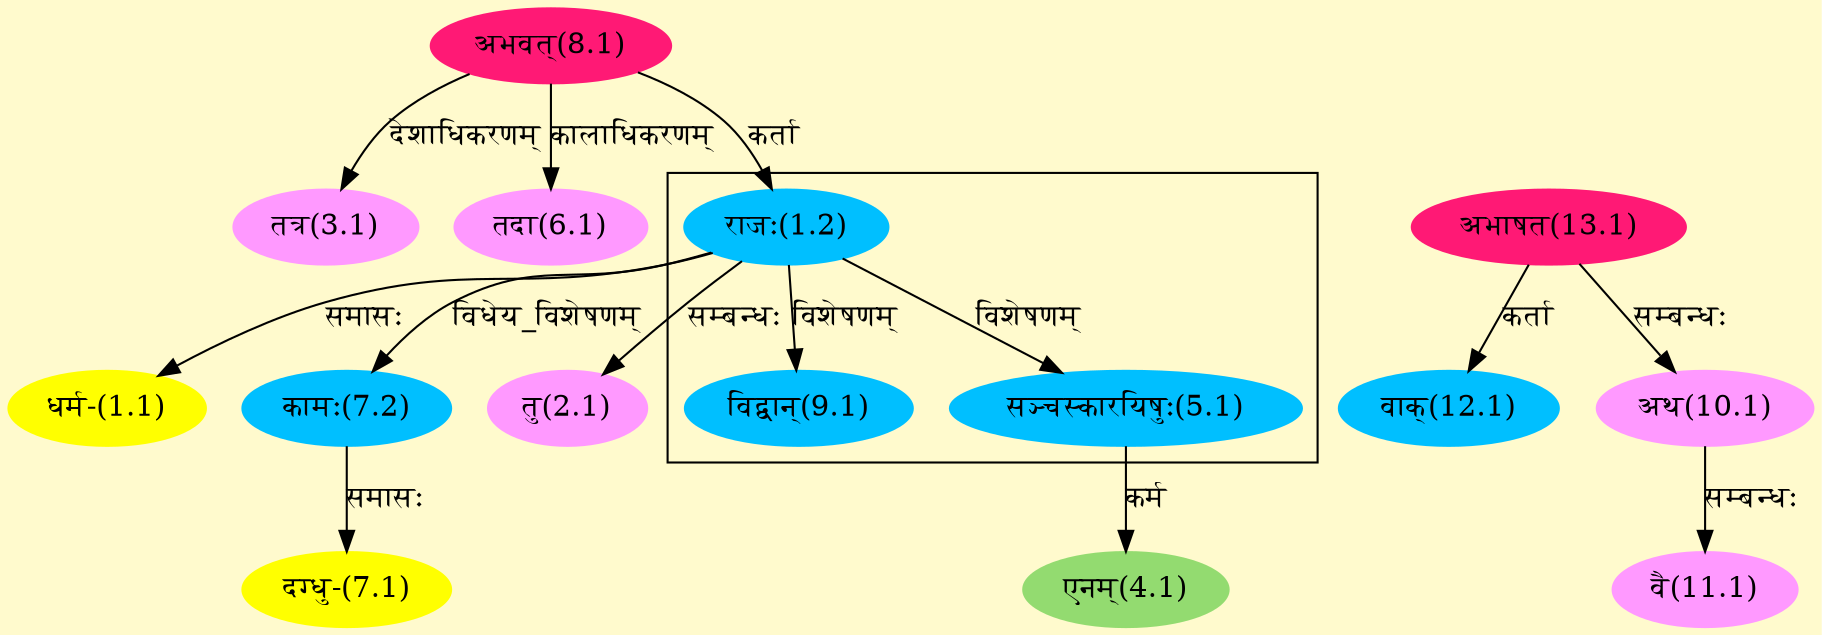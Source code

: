 digraph G{
rankdir=BT;
 compound=true;
 bgcolor="lemonchiffon1";

subgraph cluster_1{
Node5_1 [style=filled, color="#00BFFF" label = "सञ्चस्कारयिषुः(5.1)"]
Node1_2 [style=filled, color="#00BFFF" label = "राजः(1.2)"]
Node9_1 [style=filled, color="#00BFFF" label = "विद्वान्(9.1)"]

}
Node1_1 [style=filled, color="#FFFF00" label = "धर्म-(1.1)"]
Node1_2 [style=filled, color="#00BFFF" label = "राजः(1.2)"]
Node8_1 [style=filled, color="#FF1975" label = "अभवत्(8.1)"]
Node2_1 [style=filled, color="#FF99FF" label = "तु(2.1)"]
Node3_1 [style=filled, color="#FF99FF" label = "तत्र(3.1)"]
Node4_1 [style=filled, color="#93DB70" label = "एनम्(4.1)"]
Node5_1 [style=filled, color="#00BFFF" label = "सञ्चस्कारयिषुः(5.1)"]
Node6_1 [style=filled, color="#FF99FF" label = "तदा(6.1)"]
Node7_1 [style=filled, color="#FFFF00" label = "दग्धु-(7.1)"]
Node7_2 [style=filled, color="#00BFFF" label = "कामः(7.2)"]
Node10_1 [style=filled, color="#FF99FF" label = "अथ(10.1)"]
Node13_1 [style=filled, color="#FF1975" label = "अभाषत(13.1)"]
Node11_1 [style=filled, color="#FF99FF" label = "वै(11.1)"]
Node12_1 [style=filled, color="#00BFFF" label = "वाक्(12.1)"]
/* Start of Relations section */

Node1_1 -> Node1_2 [  label="समासः"  dir="back" ]
Node1_2 -> Node8_1 [  label="कर्ता"  dir="back" ]
Node2_1 -> Node1_2 [  label="सम्बन्धः"  dir="back" ]
Node3_1 -> Node8_1 [  label="देशाधिकरणम्"  dir="back" ]
Node4_1 -> Node5_1 [  label="कर्म"  dir="back" ]
Node5_1 -> Node1_2 [  label="विशेषणम्"  dir="back" ]
Node6_1 -> Node8_1 [  label="कालाधिकरणम्"  dir="back" ]
Node7_1 -> Node7_2 [  label="समासः"  dir="back" ]
Node7_2 -> Node1_2 [  label="विधेय_विशेषणम्"  dir="back" ]
Node9_1 -> Node1_2 [  label="विशेषणम्"  dir="back" ]
Node10_1 -> Node13_1 [  label="सम्बन्धः"  dir="back" ]
Node11_1 -> Node10_1 [  label="सम्बन्धः"  dir="back" ]
Node12_1 -> Node13_1 [  label="कर्ता"  dir="back" ]
}
